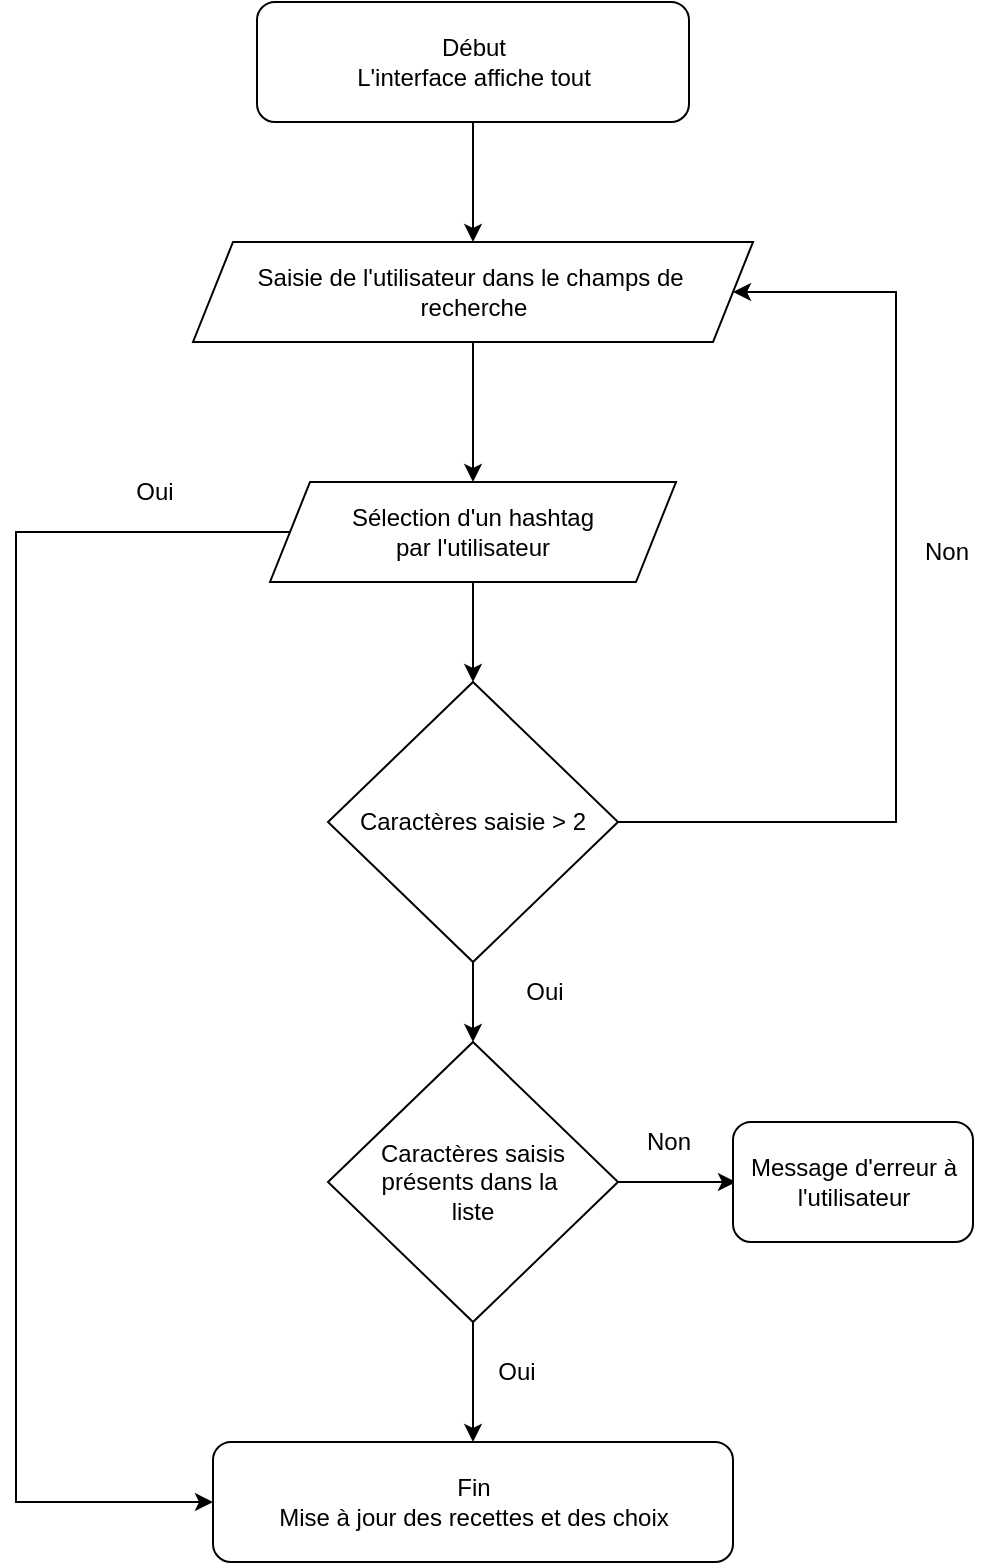 <mxfile version="20.5.1" type="github">
  <diagram id="zSLrW9iclxR0P2SrXjDv" name="Page-1">
    <mxGraphModel dx="782" dy="432" grid="1" gridSize="10" guides="1" tooltips="1" connect="1" arrows="1" fold="1" page="1" pageScale="1" pageWidth="827" pageHeight="1169" math="0" shadow="0">
      <root>
        <mxCell id="0" />
        <mxCell id="1" parent="0" />
        <mxCell id="fAVFCxH8SQh7ahzYsibG-3" value="" style="endArrow=classic;html=1;rounded=0;exitX=0.5;exitY=1;exitDx=0;exitDy=0;entryX=0.5;entryY=0;entryDx=0;entryDy=0;" edge="1" parent="1" source="fAVFCxH8SQh7ahzYsibG-42" target="fAVFCxH8SQh7ahzYsibG-4">
          <mxGeometry width="50" height="50" relative="1" as="geometry">
            <mxPoint x="404.5" y="100" as="sourcePoint" />
            <mxPoint x="405" y="150" as="targetPoint" />
          </mxGeometry>
        </mxCell>
        <mxCell id="fAVFCxH8SQh7ahzYsibG-4" value="Saisie de l&#39;utilisateur dans le champs de&amp;nbsp;&lt;br&gt;recherche" style="shape=parallelogram;perimeter=parallelogramPerimeter;whiteSpace=wrap;html=1;fixedSize=1;" vertex="1" parent="1">
          <mxGeometry x="258.5" y="150" width="280" height="50" as="geometry" />
        </mxCell>
        <mxCell id="fAVFCxH8SQh7ahzYsibG-5" value="" style="endArrow=classic;html=1;rounded=0;entryX=0.5;entryY=0;entryDx=0;entryDy=0;exitX=0.5;exitY=1;exitDx=0;exitDy=0;" edge="1" parent="1" source="fAVFCxH8SQh7ahzYsibG-4" target="fAVFCxH8SQh7ahzYsibG-33">
          <mxGeometry width="50" height="50" relative="1" as="geometry">
            <mxPoint x="404.5" y="200" as="sourcePoint" />
            <mxPoint x="405" y="260" as="targetPoint" />
          </mxGeometry>
        </mxCell>
        <mxCell id="fAVFCxH8SQh7ahzYsibG-8" value="Non" style="text;html=1;align=center;verticalAlign=middle;resizable=0;points=[];autosize=1;strokeColor=none;fillColor=none;rotation=0;" vertex="1" parent="1">
          <mxGeometry x="610" y="290" width="50" height="30" as="geometry" />
        </mxCell>
        <mxCell id="fAVFCxH8SQh7ahzYsibG-22" value="" style="endArrow=classic;html=1;rounded=0;entryX=0.5;entryY=0;entryDx=0;entryDy=0;startArrow=none;" edge="1" parent="1" source="fAVFCxH8SQh7ahzYsibG-6" target="fAVFCxH8SQh7ahzYsibG-23">
          <mxGeometry width="50" height="50" relative="1" as="geometry">
            <mxPoint x="404.5" y="400" as="sourcePoint" />
            <mxPoint x="404.5" y="450" as="targetPoint" />
          </mxGeometry>
        </mxCell>
        <mxCell id="fAVFCxH8SQh7ahzYsibG-23" value="Caractères saisis&lt;br&gt;présents dans la&amp;nbsp;&lt;br&gt;liste" style="rhombus;whiteSpace=wrap;html=1;" vertex="1" parent="1">
          <mxGeometry x="326" y="550" width="145" height="140" as="geometry" />
        </mxCell>
        <mxCell id="fAVFCxH8SQh7ahzYsibG-26" value="Non" style="text;html=1;align=center;verticalAlign=middle;resizable=0;points=[];autosize=1;strokeColor=none;fillColor=none;rotation=0;" vertex="1" parent="1">
          <mxGeometry x="471" y="585" width="50" height="30" as="geometry" />
        </mxCell>
        <mxCell id="fAVFCxH8SQh7ahzYsibG-28" value="Oui" style="text;html=1;align=center;verticalAlign=middle;resizable=0;points=[];autosize=1;strokeColor=none;fillColor=none;rotation=0;" vertex="1" parent="1">
          <mxGeometry x="414" y="410" width="40" height="30" as="geometry" />
        </mxCell>
        <mxCell id="fAVFCxH8SQh7ahzYsibG-29" value="" style="endArrow=classic;html=1;rounded=0;entryX=0.5;entryY=0;entryDx=0;entryDy=0;exitX=0.5;exitY=1;exitDx=0;exitDy=0;" edge="1" parent="1" source="fAVFCxH8SQh7ahzYsibG-23" target="fAVFCxH8SQh7ahzYsibG-41">
          <mxGeometry width="50" height="50" relative="1" as="geometry">
            <mxPoint x="400" y="650" as="sourcePoint" />
            <mxPoint x="404.5" y="650" as="targetPoint" />
          </mxGeometry>
        </mxCell>
        <mxCell id="fAVFCxH8SQh7ahzYsibG-30" value="Oui" style="text;html=1;align=center;verticalAlign=middle;resizable=0;points=[];autosize=1;strokeColor=none;fillColor=none;rotation=0;" vertex="1" parent="1">
          <mxGeometry x="400" y="700" width="40" height="30" as="geometry" />
        </mxCell>
        <mxCell id="fAVFCxH8SQh7ahzYsibG-33" value="Sélection d&#39;un hashtag&lt;br&gt;par l&#39;utilisateur" style="shape=parallelogram;perimeter=parallelogramPerimeter;whiteSpace=wrap;html=1;fixedSize=1;" vertex="1" parent="1">
          <mxGeometry x="297" y="270" width="203" height="50" as="geometry" />
        </mxCell>
        <mxCell id="fAVFCxH8SQh7ahzYsibG-37" value="Oui" style="text;html=1;align=center;verticalAlign=middle;resizable=0;points=[];autosize=1;strokeColor=none;fillColor=none;rotation=0;" vertex="1" parent="1">
          <mxGeometry x="218.5" y="260" width="40" height="30" as="geometry" />
        </mxCell>
        <mxCell id="fAVFCxH8SQh7ahzYsibG-41" value="Fin&lt;br&gt;Mise à jour des recettes et des choix" style="rounded=1;whiteSpace=wrap;html=1;" vertex="1" parent="1">
          <mxGeometry x="268.5" y="750" width="260" height="60" as="geometry" />
        </mxCell>
        <mxCell id="fAVFCxH8SQh7ahzYsibG-42" value="Début&lt;br&gt;L&#39;interface affiche tout" style="rounded=1;whiteSpace=wrap;html=1;" vertex="1" parent="1">
          <mxGeometry x="290.5" y="30" width="216" height="60" as="geometry" />
        </mxCell>
        <mxCell id="fAVFCxH8SQh7ahzYsibG-43" value="" style="endArrow=classic;html=1;rounded=0;exitX=1;exitY=0.5;exitDx=0;exitDy=0;" edge="1" parent="1" source="fAVFCxH8SQh7ahzYsibG-23">
          <mxGeometry width="50" height="50" relative="1" as="geometry">
            <mxPoint x="340" y="519.5" as="sourcePoint" />
            <mxPoint x="530" y="620" as="targetPoint" />
          </mxGeometry>
        </mxCell>
        <mxCell id="fAVFCxH8SQh7ahzYsibG-44" value="Message d&#39;erreur à l&#39;utilisateur" style="rounded=1;whiteSpace=wrap;html=1;" vertex="1" parent="1">
          <mxGeometry x="528.5" y="590" width="120" height="60" as="geometry" />
        </mxCell>
        <mxCell id="fAVFCxH8SQh7ahzYsibG-6" value="Caractères saisie &amp;gt; 2" style="rhombus;whiteSpace=wrap;html=1;" vertex="1" parent="1">
          <mxGeometry x="326" y="370" width="145" height="140" as="geometry" />
        </mxCell>
        <mxCell id="fAVFCxH8SQh7ahzYsibG-46" value="" style="endArrow=classic;html=1;rounded=0;entryX=0.5;entryY=0;entryDx=0;entryDy=0;exitX=0.5;exitY=1;exitDx=0;exitDy=0;" edge="1" parent="1" source="fAVFCxH8SQh7ahzYsibG-33" target="fAVFCxH8SQh7ahzYsibG-6">
          <mxGeometry width="50" height="50" relative="1" as="geometry">
            <mxPoint x="433.5" y="320" as="sourcePoint" />
            <mxPoint x="433.5" y="370" as="targetPoint" />
          </mxGeometry>
        </mxCell>
        <mxCell id="fAVFCxH8SQh7ahzYsibG-48" value="" style="endArrow=classic;html=1;rounded=0;exitX=1;exitY=0.5;exitDx=0;exitDy=0;entryX=1;entryY=0.5;entryDx=0;entryDy=0;" edge="1" parent="1" source="fAVFCxH8SQh7ahzYsibG-6" target="fAVFCxH8SQh7ahzYsibG-4">
          <mxGeometry width="50" height="50" relative="1" as="geometry">
            <mxPoint x="530" y="430" as="sourcePoint" />
            <mxPoint x="580" y="380" as="targetPoint" />
            <Array as="points">
              <mxPoint x="610" y="440" />
              <mxPoint x="610" y="175" />
            </Array>
          </mxGeometry>
        </mxCell>
        <mxCell id="fAVFCxH8SQh7ahzYsibG-49" value="Oui" style="text;html=1;align=center;verticalAlign=middle;resizable=0;points=[];autosize=1;strokeColor=none;fillColor=none;rotation=0;" vertex="1" parent="1">
          <mxGeometry x="414" y="510" width="40" height="30" as="geometry" />
        </mxCell>
        <mxCell id="fAVFCxH8SQh7ahzYsibG-50" value="" style="endArrow=classic;html=1;rounded=0;exitX=0;exitY=0.5;exitDx=0;exitDy=0;entryX=0;entryY=0.5;entryDx=0;entryDy=0;" edge="1" parent="1" source="fAVFCxH8SQh7ahzYsibG-33" target="fAVFCxH8SQh7ahzYsibG-41">
          <mxGeometry width="50" height="50" relative="1" as="geometry">
            <mxPoint x="218.5" y="300" as="sourcePoint" />
            <mxPoint x="268.5" y="250" as="targetPoint" />
            <Array as="points">
              <mxPoint x="170" y="295" />
              <mxPoint x="170" y="780" />
            </Array>
          </mxGeometry>
        </mxCell>
      </root>
    </mxGraphModel>
  </diagram>
</mxfile>
